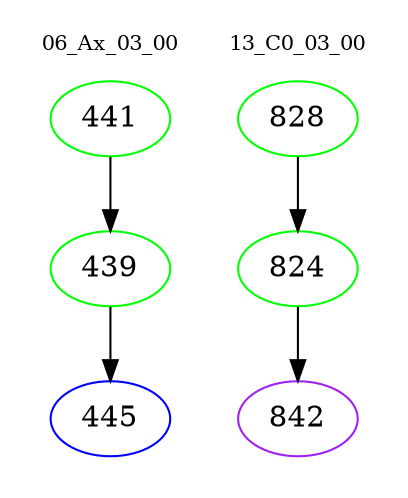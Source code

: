 digraph{
subgraph cluster_0 {
color = white
label = "06_Ax_03_00";
fontsize=10;
T0_441 [label="441", color="green"]
T0_441 -> T0_439 [color="black"]
T0_439 [label="439", color="green"]
T0_439 -> T0_445 [color="black"]
T0_445 [label="445", color="blue"]
}
subgraph cluster_1 {
color = white
label = "13_C0_03_00";
fontsize=10;
T1_828 [label="828", color="green"]
T1_828 -> T1_824 [color="black"]
T1_824 [label="824", color="green"]
T1_824 -> T1_842 [color="black"]
T1_842 [label="842", color="purple"]
}
}
